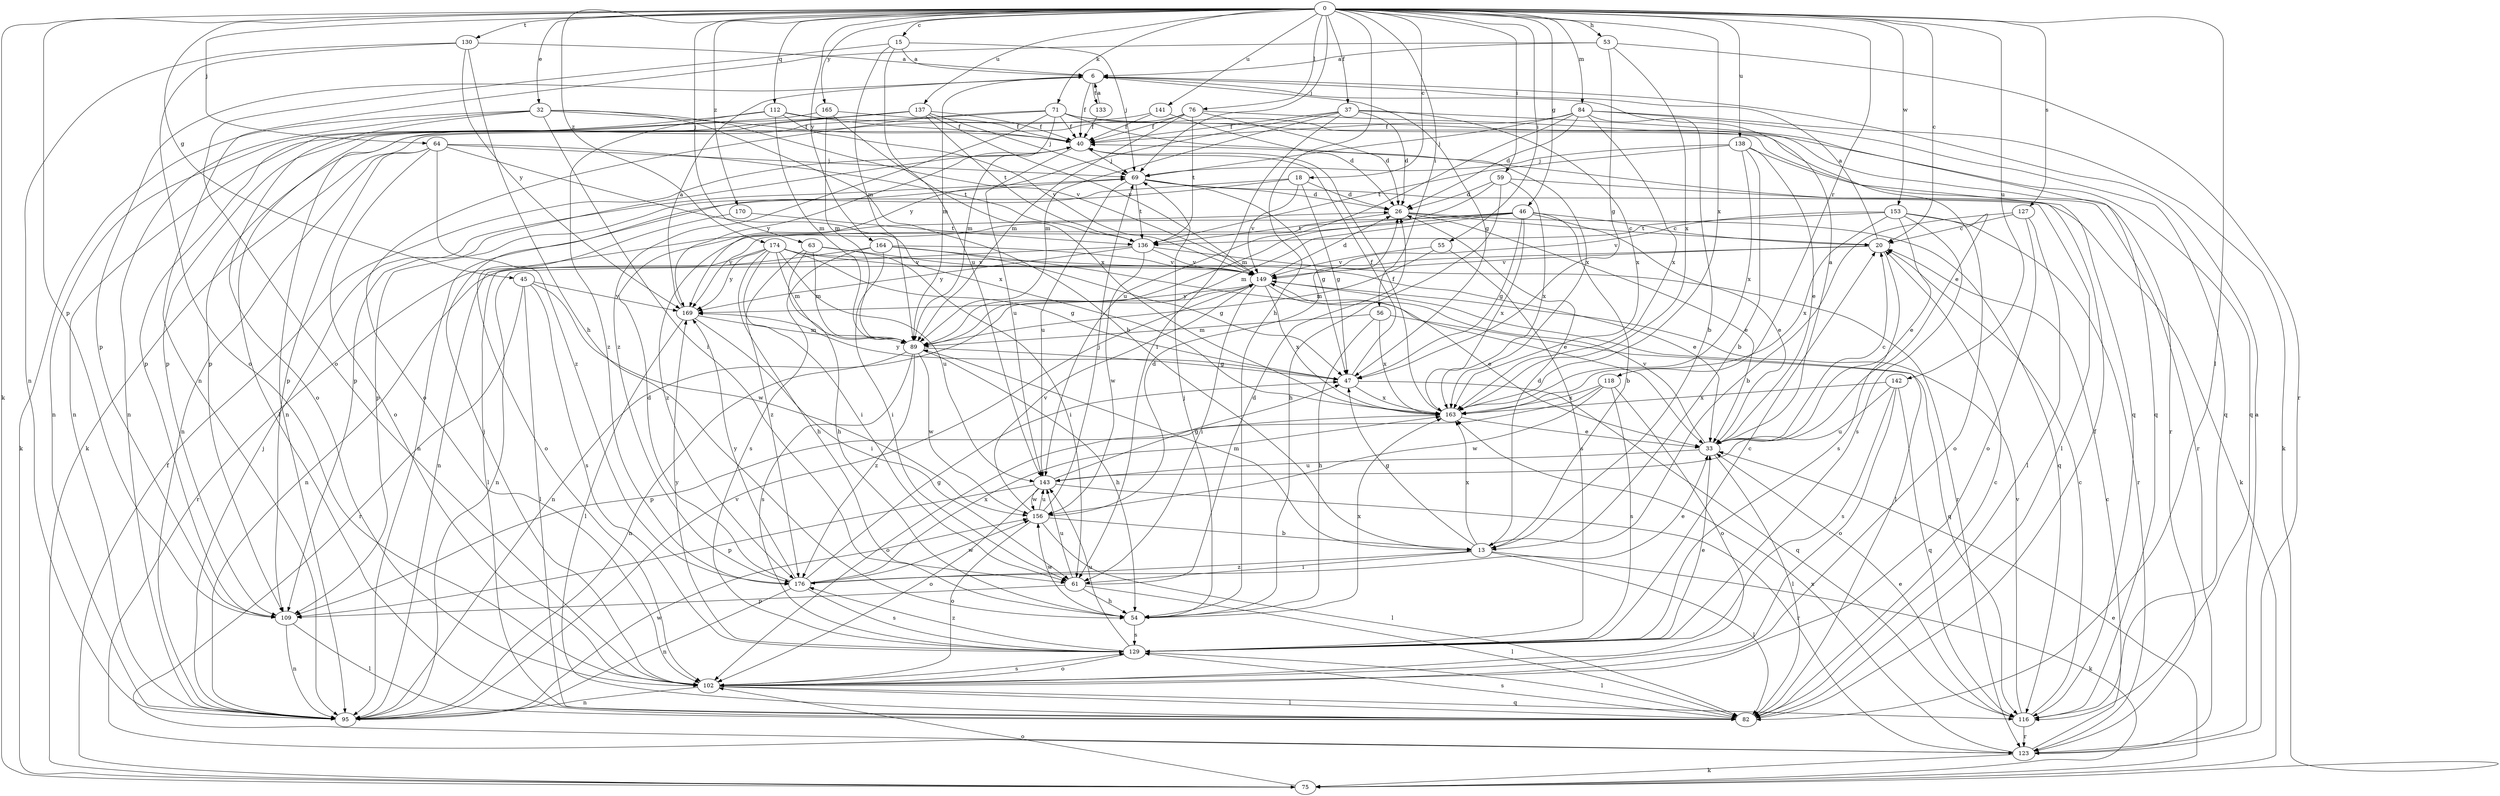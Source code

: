 strict digraph  {
0;
6;
13;
15;
18;
20;
26;
32;
33;
37;
40;
45;
46;
47;
53;
54;
55;
56;
59;
61;
63;
64;
69;
71;
75;
76;
82;
84;
89;
95;
102;
109;
112;
116;
118;
123;
127;
129;
130;
133;
136;
137;
138;
141;
142;
143;
149;
153;
156;
163;
164;
165;
169;
170;
174;
176;
0 -> 15  [label=c];
0 -> 18  [label=c];
0 -> 20  [label=c];
0 -> 32  [label=e];
0 -> 37  [label=f];
0 -> 45  [label=g];
0 -> 46  [label=g];
0 -> 53  [label=h];
0 -> 54  [label=h];
0 -> 55  [label=i];
0 -> 56  [label=i];
0 -> 59  [label=i];
0 -> 63  [label=j];
0 -> 64  [label=j];
0 -> 69  [label=j];
0 -> 71  [label=k];
0 -> 75  [label=k];
0 -> 76  [label=l];
0 -> 82  [label=l];
0 -> 84  [label=m];
0 -> 109  [label=p];
0 -> 112  [label=q];
0 -> 118  [label=r];
0 -> 127  [label=s];
0 -> 130  [label=t];
0 -> 137  [label=u];
0 -> 138  [label=u];
0 -> 141  [label=u];
0 -> 142  [label=u];
0 -> 153  [label=w];
0 -> 163  [label=x];
0 -> 164  [label=y];
0 -> 165  [label=y];
0 -> 170  [label=z];
0 -> 174  [label=z];
6 -> 40  [label=f];
6 -> 47  [label=g];
6 -> 89  [label=m];
6 -> 109  [label=p];
6 -> 133  [label=t];
13 -> 26  [label=d];
13 -> 47  [label=g];
13 -> 61  [label=i];
13 -> 75  [label=k];
13 -> 82  [label=l];
13 -> 89  [label=m];
13 -> 163  [label=x];
13 -> 176  [label=z];
15 -> 6  [label=a];
15 -> 69  [label=j];
15 -> 89  [label=m];
15 -> 102  [label=o];
15 -> 143  [label=u];
18 -> 26  [label=d];
18 -> 47  [label=g];
18 -> 95  [label=n];
18 -> 109  [label=p];
18 -> 149  [label=v];
20 -> 6  [label=a];
20 -> 95  [label=n];
20 -> 129  [label=s];
20 -> 149  [label=v];
26 -> 20  [label=c];
26 -> 33  [label=e];
26 -> 116  [label=q];
26 -> 136  [label=t];
32 -> 13  [label=b];
32 -> 40  [label=f];
32 -> 61  [label=i];
32 -> 75  [label=k];
32 -> 95  [label=n];
32 -> 102  [label=o];
32 -> 149  [label=v];
33 -> 6  [label=a];
33 -> 20  [label=c];
33 -> 82  [label=l];
33 -> 143  [label=u];
33 -> 149  [label=v];
37 -> 26  [label=d];
37 -> 40  [label=f];
37 -> 61  [label=i];
37 -> 89  [label=m];
37 -> 116  [label=q];
37 -> 163  [label=x];
37 -> 169  [label=y];
40 -> 69  [label=j];
40 -> 109  [label=p];
40 -> 143  [label=u];
40 -> 169  [label=y];
45 -> 82  [label=l];
45 -> 123  [label=r];
45 -> 129  [label=s];
45 -> 156  [label=w];
45 -> 169  [label=y];
46 -> 13  [label=b];
46 -> 20  [label=c];
46 -> 33  [label=e];
46 -> 47  [label=g];
46 -> 89  [label=m];
46 -> 95  [label=n];
46 -> 163  [label=x];
46 -> 169  [label=y];
46 -> 176  [label=z];
47 -> 40  [label=f];
47 -> 116  [label=q];
47 -> 163  [label=x];
47 -> 169  [label=y];
53 -> 6  [label=a];
53 -> 47  [label=g];
53 -> 95  [label=n];
53 -> 123  [label=r];
53 -> 163  [label=x];
54 -> 69  [label=j];
54 -> 129  [label=s];
54 -> 156  [label=w];
54 -> 163  [label=x];
55 -> 89  [label=m];
55 -> 129  [label=s];
55 -> 149  [label=v];
56 -> 54  [label=h];
56 -> 89  [label=m];
56 -> 116  [label=q];
56 -> 163  [label=x];
59 -> 26  [label=d];
59 -> 54  [label=h];
59 -> 75  [label=k];
59 -> 89  [label=m];
59 -> 163  [label=x];
61 -> 26  [label=d];
61 -> 54  [label=h];
61 -> 82  [label=l];
61 -> 109  [label=p];
61 -> 143  [label=u];
63 -> 54  [label=h];
63 -> 61  [label=i];
63 -> 89  [label=m];
63 -> 149  [label=v];
63 -> 176  [label=z];
64 -> 69  [label=j];
64 -> 95  [label=n];
64 -> 102  [label=o];
64 -> 109  [label=p];
64 -> 136  [label=t];
64 -> 163  [label=x];
64 -> 176  [label=z];
69 -> 26  [label=d];
69 -> 47  [label=g];
69 -> 82  [label=l];
69 -> 136  [label=t];
69 -> 143  [label=u];
71 -> 33  [label=e];
71 -> 40  [label=f];
71 -> 89  [label=m];
71 -> 95  [label=n];
71 -> 102  [label=o];
71 -> 116  [label=q];
71 -> 163  [label=x];
71 -> 176  [label=z];
75 -> 33  [label=e];
75 -> 40  [label=f];
75 -> 102  [label=o];
76 -> 26  [label=d];
76 -> 40  [label=f];
76 -> 75  [label=k];
76 -> 89  [label=m];
76 -> 123  [label=r];
76 -> 136  [label=t];
82 -> 20  [label=c];
82 -> 40  [label=f];
82 -> 129  [label=s];
84 -> 13  [label=b];
84 -> 26  [label=d];
84 -> 40  [label=f];
84 -> 69  [label=j];
84 -> 75  [label=k];
84 -> 116  [label=q];
84 -> 143  [label=u];
84 -> 163  [label=x];
89 -> 47  [label=g];
89 -> 54  [label=h];
89 -> 95  [label=n];
89 -> 129  [label=s];
89 -> 156  [label=w];
89 -> 176  [label=z];
95 -> 69  [label=j];
95 -> 149  [label=v];
95 -> 156  [label=w];
102 -> 69  [label=j];
102 -> 82  [label=l];
102 -> 95  [label=n];
102 -> 116  [label=q];
102 -> 129  [label=s];
109 -> 82  [label=l];
109 -> 95  [label=n];
112 -> 40  [label=f];
112 -> 89  [label=m];
112 -> 95  [label=n];
112 -> 116  [label=q];
112 -> 149  [label=v];
112 -> 176  [label=z];
116 -> 20  [label=c];
116 -> 33  [label=e];
116 -> 123  [label=r];
116 -> 149  [label=v];
118 -> 102  [label=o];
118 -> 109  [label=p];
118 -> 129  [label=s];
118 -> 156  [label=w];
118 -> 163  [label=x];
123 -> 6  [label=a];
123 -> 20  [label=c];
123 -> 75  [label=k];
123 -> 163  [label=x];
127 -> 13  [label=b];
127 -> 20  [label=c];
127 -> 82  [label=l];
127 -> 102  [label=o];
129 -> 20  [label=c];
129 -> 33  [label=e];
129 -> 82  [label=l];
129 -> 102  [label=o];
129 -> 143  [label=u];
129 -> 169  [label=y];
129 -> 176  [label=z];
130 -> 6  [label=a];
130 -> 54  [label=h];
130 -> 95  [label=n];
130 -> 102  [label=o];
130 -> 169  [label=y];
133 -> 6  [label=a];
133 -> 40  [label=f];
136 -> 95  [label=n];
136 -> 123  [label=r];
136 -> 149  [label=v];
136 -> 156  [label=w];
136 -> 169  [label=y];
137 -> 40  [label=f];
137 -> 69  [label=j];
137 -> 82  [label=l];
137 -> 95  [label=n];
137 -> 109  [label=p];
137 -> 136  [label=t];
137 -> 149  [label=v];
138 -> 13  [label=b];
138 -> 33  [label=e];
138 -> 69  [label=j];
138 -> 123  [label=r];
138 -> 136  [label=t];
138 -> 163  [label=x];
141 -> 26  [label=d];
141 -> 40  [label=f];
141 -> 109  [label=p];
142 -> 102  [label=o];
142 -> 116  [label=q];
142 -> 129  [label=s];
142 -> 143  [label=u];
142 -> 163  [label=x];
143 -> 47  [label=g];
143 -> 102  [label=o];
143 -> 109  [label=p];
143 -> 123  [label=r];
143 -> 156  [label=w];
149 -> 26  [label=d];
149 -> 33  [label=e];
149 -> 61  [label=i];
149 -> 82  [label=l];
149 -> 95  [label=n];
149 -> 163  [label=x];
149 -> 169  [label=y];
153 -> 33  [label=e];
153 -> 102  [label=o];
153 -> 123  [label=r];
153 -> 129  [label=s];
153 -> 136  [label=t];
153 -> 149  [label=v];
153 -> 163  [label=x];
156 -> 13  [label=b];
156 -> 26  [label=d];
156 -> 69  [label=j];
156 -> 82  [label=l];
156 -> 102  [label=o];
156 -> 143  [label=u];
156 -> 149  [label=v];
163 -> 33  [label=e];
163 -> 40  [label=f];
163 -> 102  [label=o];
164 -> 33  [label=e];
164 -> 47  [label=g];
164 -> 61  [label=i];
164 -> 82  [label=l];
164 -> 129  [label=s];
164 -> 149  [label=v];
165 -> 40  [label=f];
165 -> 89  [label=m];
165 -> 109  [label=p];
165 -> 163  [label=x];
169 -> 6  [label=a];
169 -> 61  [label=i];
169 -> 82  [label=l];
169 -> 89  [label=m];
170 -> 102  [label=o];
170 -> 136  [label=t];
174 -> 33  [label=e];
174 -> 47  [label=g];
174 -> 54  [label=h];
174 -> 61  [label=i];
174 -> 89  [label=m];
174 -> 123  [label=r];
174 -> 143  [label=u];
174 -> 149  [label=v];
174 -> 169  [label=y];
176 -> 26  [label=d];
176 -> 33  [label=e];
176 -> 47  [label=g];
176 -> 95  [label=n];
176 -> 129  [label=s];
176 -> 156  [label=w];
176 -> 163  [label=x];
176 -> 169  [label=y];
}
